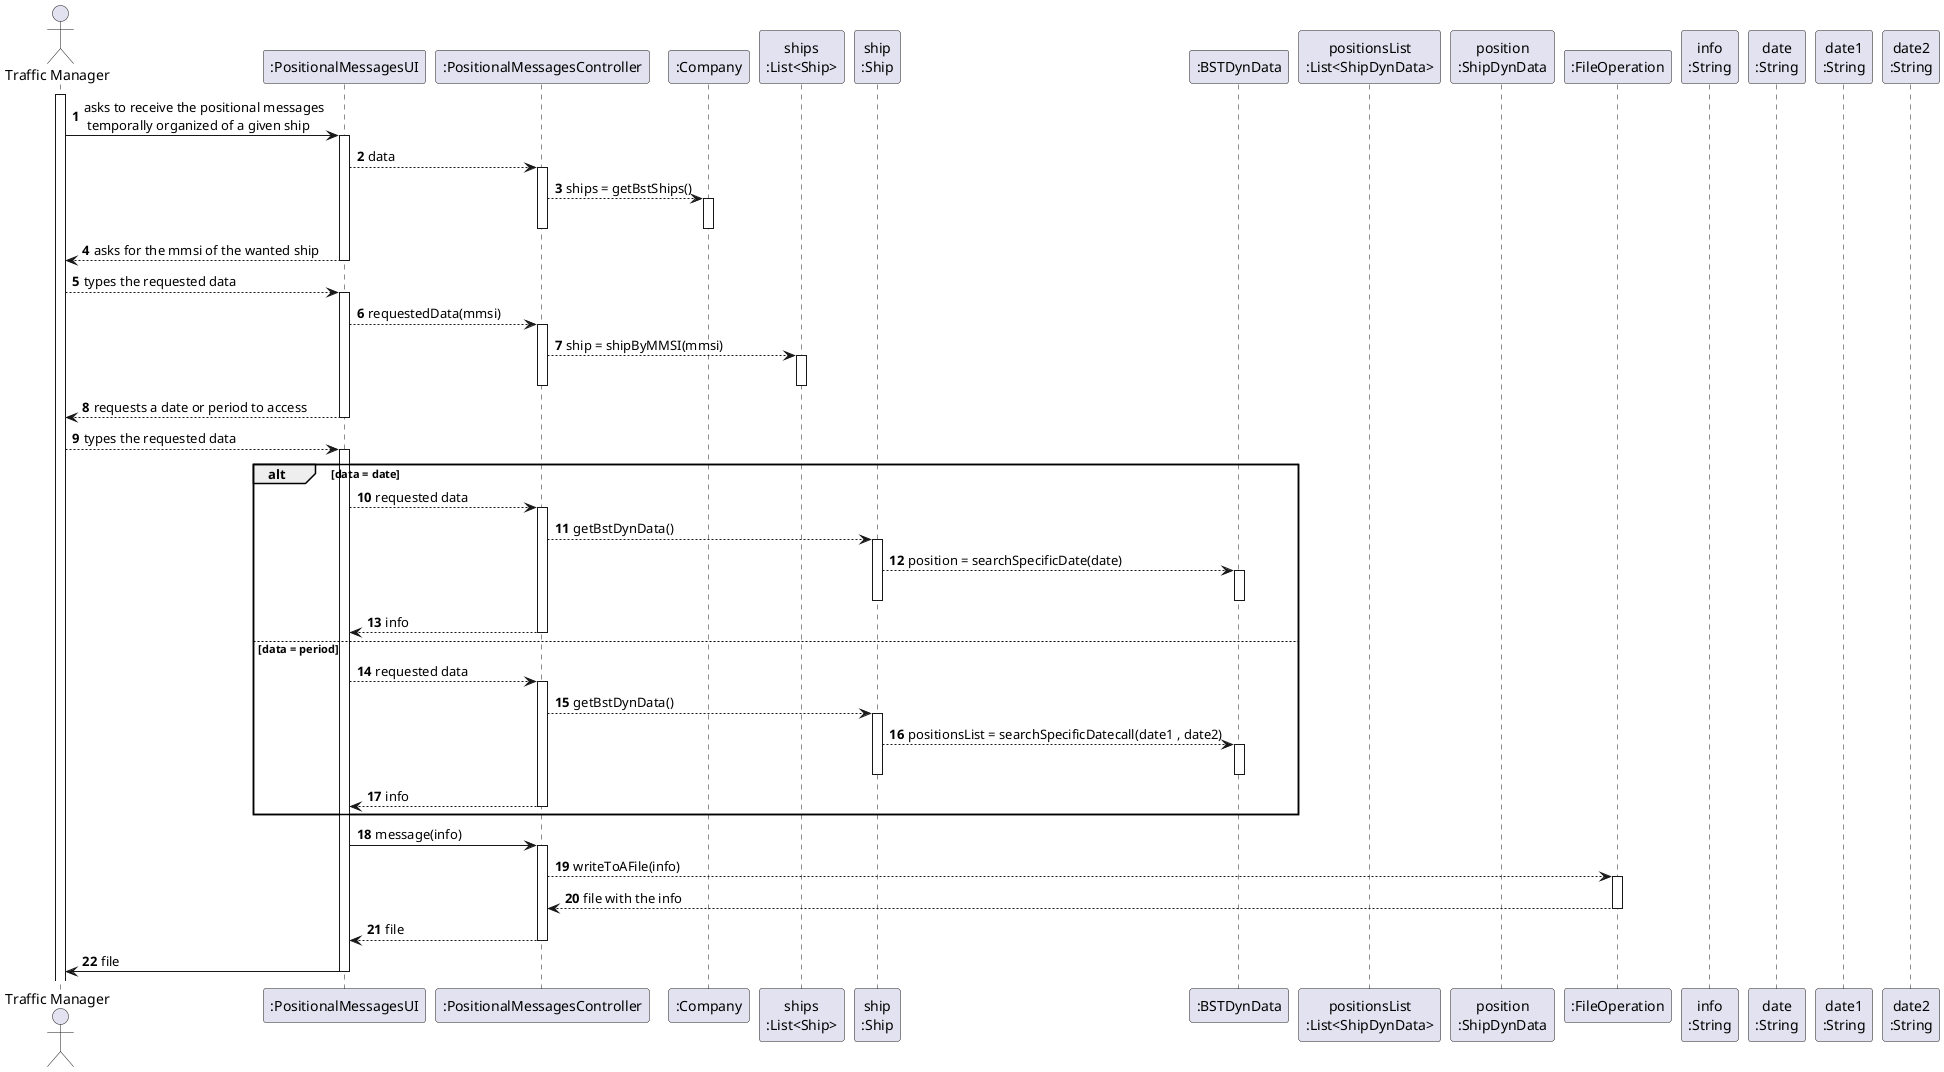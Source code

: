 @startuml
'https://plantuml.com/sequence-diagram

autonumber

actor "Traffic Manager" as TM
participant ":PositionalMessagesUI" as UI
participant ":PositionalMessagesController" as CTRL
participant ":Company" as C
participant "ships\n:List<Ship>" as LIST
participant "ship\n:Ship" as S
participant ":BSTDynData" as BST
participant "positionsList\n:List<ShipDynData>" as POS
participant "position\n:ShipDynData" as P
participant ":FileOperation" as FILE
participant "info\n:String"
participant "date\n:String"
participant "date1\n:String"
participant "date2\n:String"

activate TM

TM -> UI: asks to receive the positional messages \n temporally organized of a given ship
activate UI
UI --> CTRL: data
activate CTRL
CTRL --> C: ships = getBstShips()
activate C
deactivate C

deactivate CTRL
UI --> TM: asks for the mmsi of the wanted ship
deactivate UI
TM --> UI: types the requested data
activate UI
UI --> CTRL: requestedData(mmsi)
activate CTRL
CTRL --> LIST: ship = shipByMMSI(mmsi)
activate LIST
deactivate LIST
deactivate CTRL
UI --> TM: requests a date or period to access
deactivate UI
TM --> UI: types the requested data
activate UI
alt data = date
UI --> CTRL: requested data
activate CTRL
CTRL --> S: getBstDynData()
activate S
S --> BST: position = searchSpecificDate(date)
activate BST
deactivate BST
deactivate S
CTRL --> UI: info
deactivate CTRL
else data = period
UI --> CTRL: requested data
activate CTRL
CTRL --> S: getBstDynData()
activate S
S --> BST: positionsList = searchSpecificDatecall(date1 , date2)
activate BST
deactivate BST
deactivate S
CTRL --> UI: info
deactivate CTRL
end
UI -> CTRL: message(info)
activate CTRL
CTRL --> FILE: writeToAFile(info)
activate FILE
FILE --> CTRL: file with the info
deactivate FILE
CTRL --> UI: file
deactivate CTRL

UI -> TM: file
deactivate UI







@enduml